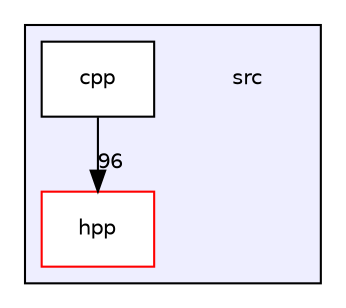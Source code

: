 digraph "/home/hhhhhhhhhhhhhhhhhh/kyutech/research/MultiParticleMethod/src" {
  compound=true
  node [ fontsize="10", fontname="Helvetica"];
  edge [ labelfontsize="10", labelfontname="Helvetica"];
  subgraph clusterdir_68267d1309a1af8e8297ef4c3efbcdba {
    graph [ bgcolor="#eeeeff", pencolor="black", label="" URL="dir_68267d1309a1af8e8297ef4c3efbcdba.html"];
    dir_68267d1309a1af8e8297ef4c3efbcdba [shape=plaintext label="src"];
    dir_dfdbda394c3f7a3aa55229f33a559c41 [shape=box label="cpp" color="black" fillcolor="white" style="filled" URL="dir_dfdbda394c3f7a3aa55229f33a559c41.html"];
    dir_561701c8e79d5dfd48e3536aae5218c5 [shape=box label="hpp" color="red" fillcolor="white" style="filled" URL="dir_561701c8e79d5dfd48e3536aae5218c5.html"];
  }
  dir_dfdbda394c3f7a3aa55229f33a559c41->dir_561701c8e79d5dfd48e3536aae5218c5 [headlabel="96", labeldistance=1.5 headhref="dir_000001_000002.html"];
}
